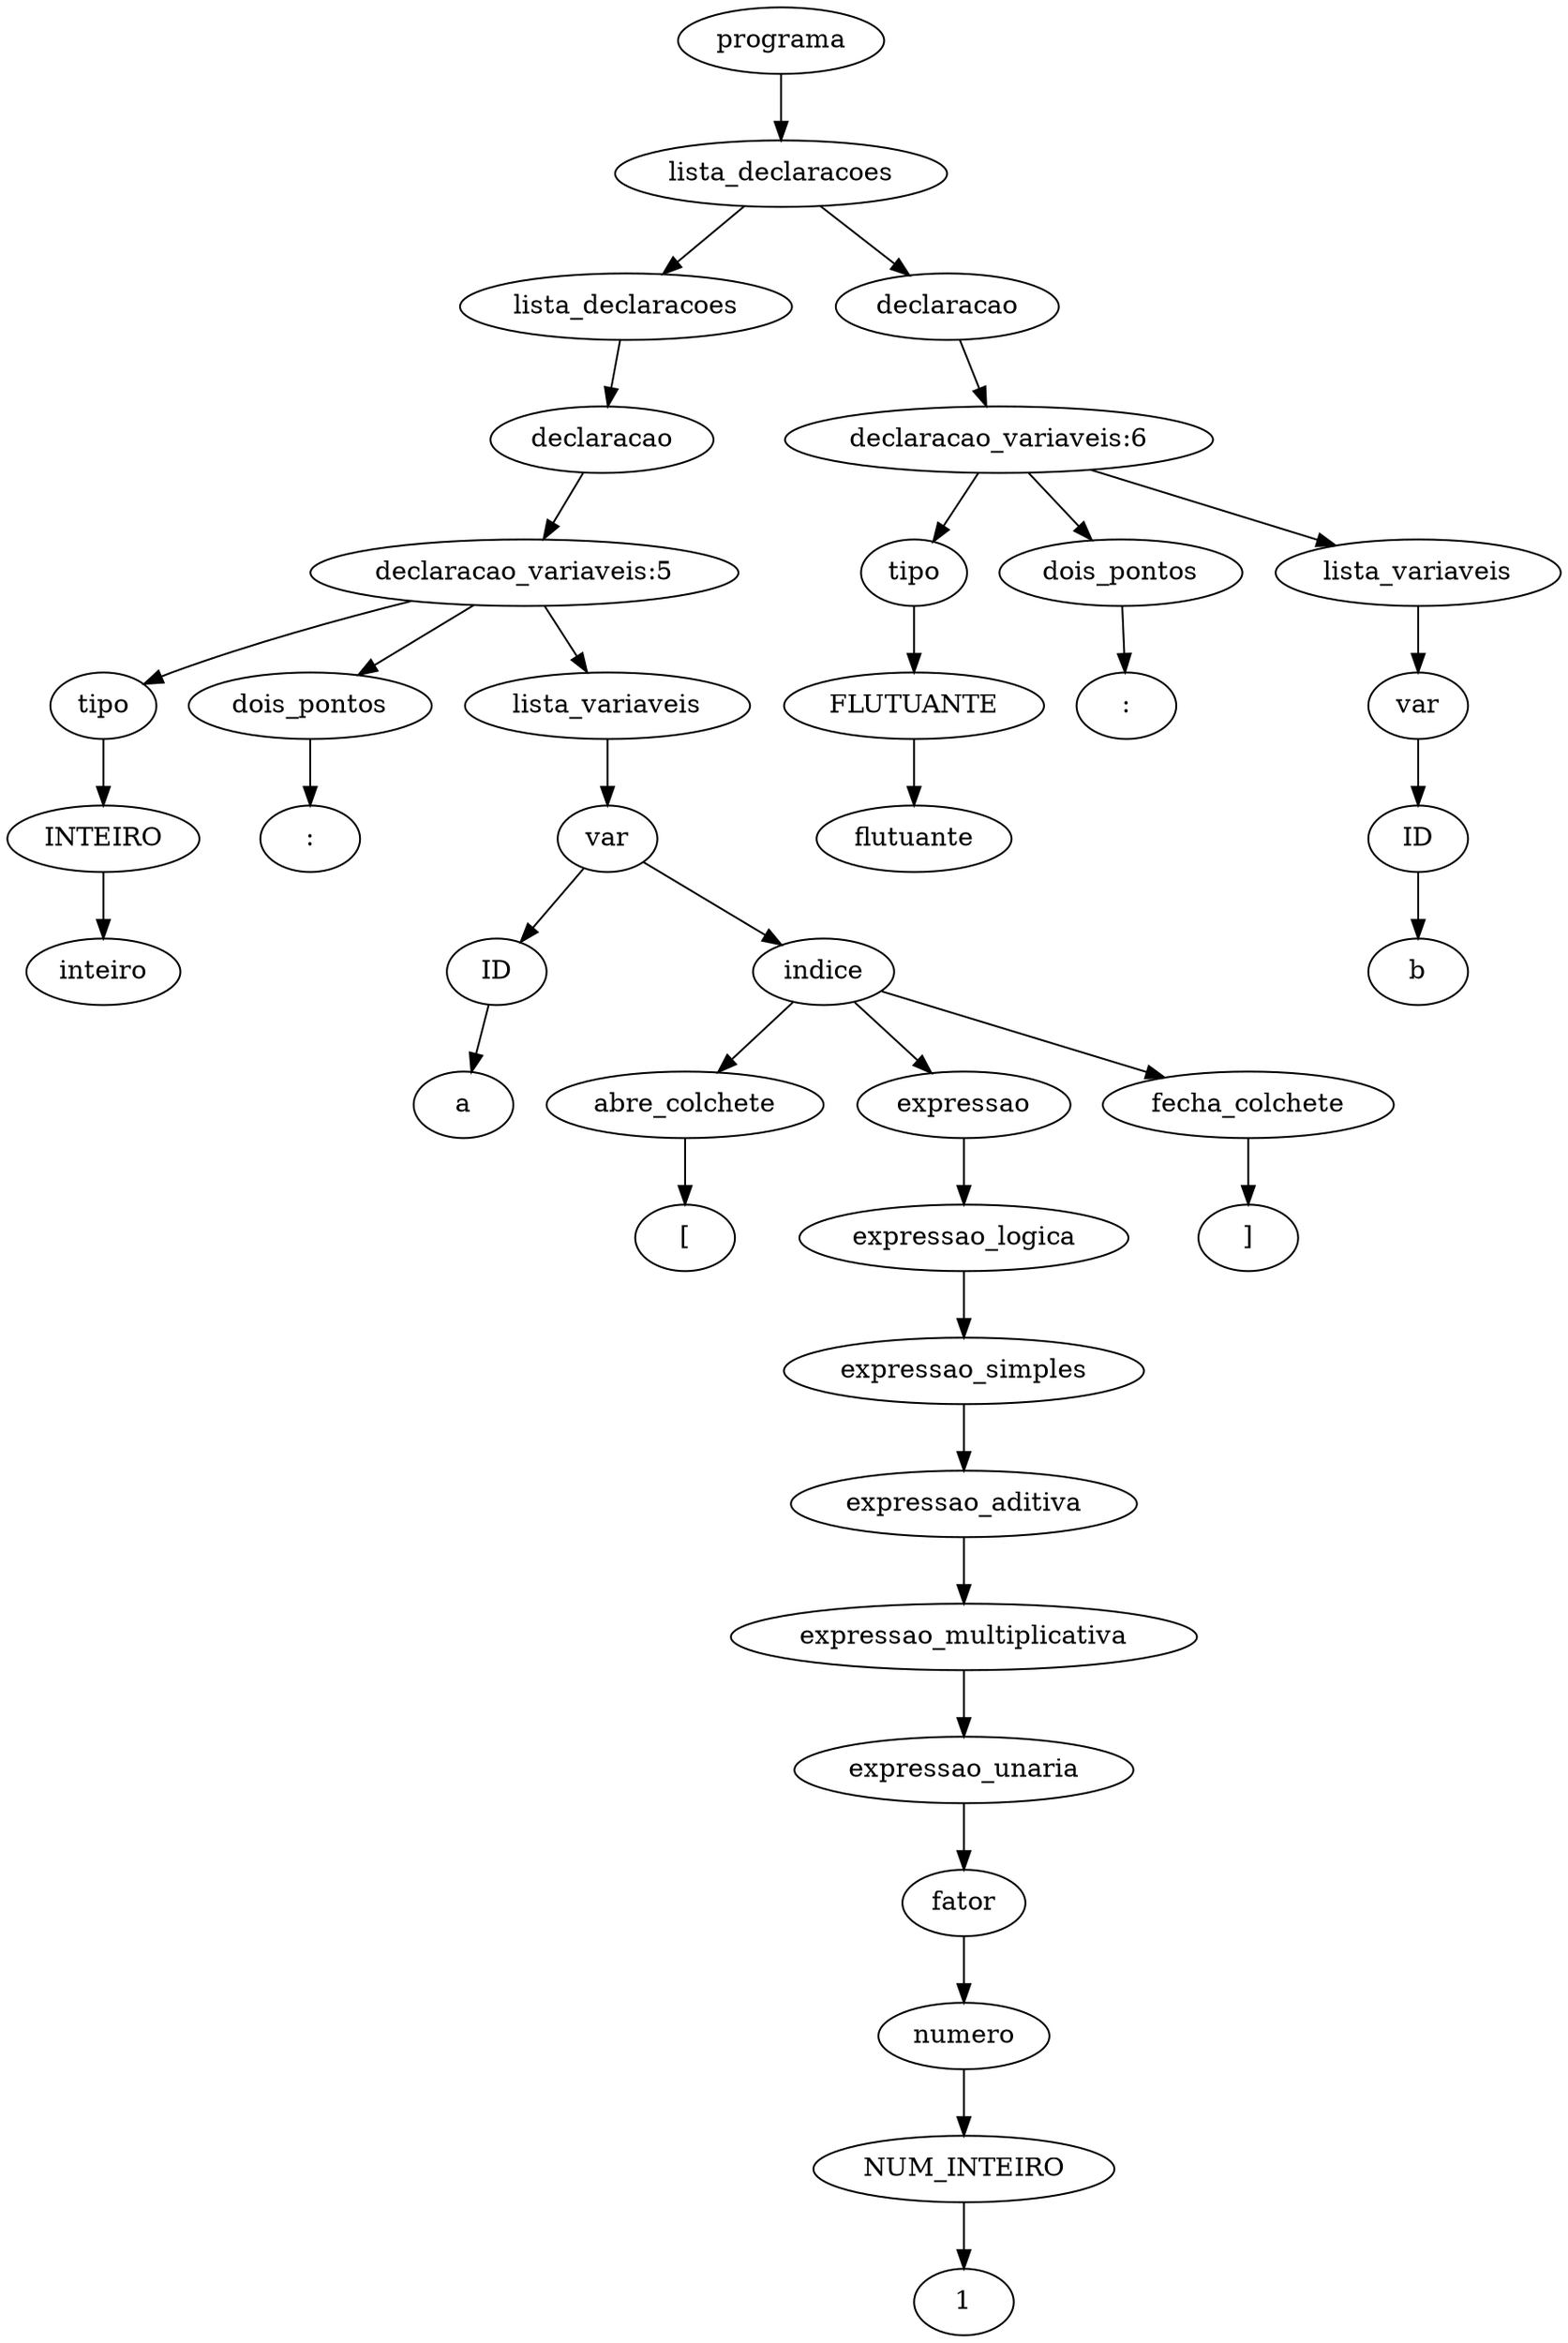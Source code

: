 digraph tree {
    "0x7f405fb07430" [label="programa"];
    "0x7f401cf89f10" [label="lista_declaracoes"];
    "0x7f401cf89a30" [label="lista_declaracoes"];
    "0x7f401dbcc7c0" [label="declaracao"];
    "0x7f401cf89a60" [label="declaracao_variaveis:5"];
    "0x7f401cf89910" [label="tipo"];
    "0x7f401cf89970" [label="INTEIRO"];
    "0x7f401cf899d0" [label="inteiro"];
    "0x7f401cf89e80" [label="dois_pontos"];
    "0x7f401cf89940" [label=":"];
    "0x7f401cf89a00" [label="lista_variaveis"];
    "0x7f401cf89a90" [label="var"];
    "0x7f401cf89ca0" [label="ID"];
    "0x7f401cf89d30" [label="a"];
    "0x7f401cf89c70" [label="indice"];
    "0x7f401cf89d00" [label="abre_colchete"];
    "0x7f401cf89df0" [label="["];
    "0x7f401cf89c40" [label="expressao"];
    "0x7f401cf89c10" [label="expressao_logica"];
    "0x7f401cf89b80" [label="expressao_simples"];
    "0x7f401cf89af0" [label="expressao_aditiva"];
    "0x7f401cf89be0" [label="expressao_multiplicativa"];
    "0x7f401cf899a0" [label="expressao_unaria"];
    "0x7f401cf89ac0" [label="fator"];
    "0x7f401cf5ff10" [label="numero"];
    "0x7f401dbc22e0" [label="NUM_INTEIRO"];
    "0x7f401cf89bb0" [label="1"];
    "0x7f401cf89e20" [label="fecha_colchete"];
    "0x7f401cf89e50" [label="]"];
    "0x7f401cf89cd0" [label="declaracao"];
    "0x7f401cf1b040" [label="declaracao_variaveis:6"];
    "0x7f401cf89b20" [label="tipo"];
    "0x7f401cf89eb0" [label="FLUTUANTE"];
    "0x7f401cf89d90" [label="flutuante"];
    "0x7f401cf1b130" [label="dois_pontos"];
    "0x7f401cf1b160" [label=":"];
    "0x7f401cf89f40" [label="lista_variaveis"];
    "0x7f401cf89dc0" [label="var"];
    "0x7f401cf89d60" [label="ID"];
    "0x7f401cf1b070" [label="b"];
    "0x7f405fb07430" -> "0x7f401cf89f10";
    "0x7f401cf89f10" -> "0x7f401cf89a30";
    "0x7f401cf89f10" -> "0x7f401cf89cd0";
    "0x7f401cf89a30" -> "0x7f401dbcc7c0";
    "0x7f401dbcc7c0" -> "0x7f401cf89a60";
    "0x7f401cf89a60" -> "0x7f401cf89910";
    "0x7f401cf89a60" -> "0x7f401cf89e80";
    "0x7f401cf89a60" -> "0x7f401cf89a00";
    "0x7f401cf89910" -> "0x7f401cf89970";
    "0x7f401cf89970" -> "0x7f401cf899d0";
    "0x7f401cf89e80" -> "0x7f401cf89940";
    "0x7f401cf89a00" -> "0x7f401cf89a90";
    "0x7f401cf89a90" -> "0x7f401cf89ca0";
    "0x7f401cf89a90" -> "0x7f401cf89c70";
    "0x7f401cf89ca0" -> "0x7f401cf89d30";
    "0x7f401cf89c70" -> "0x7f401cf89d00";
    "0x7f401cf89c70" -> "0x7f401cf89c40";
    "0x7f401cf89c70" -> "0x7f401cf89e20";
    "0x7f401cf89d00" -> "0x7f401cf89df0";
    "0x7f401cf89c40" -> "0x7f401cf89c10";
    "0x7f401cf89c10" -> "0x7f401cf89b80";
    "0x7f401cf89b80" -> "0x7f401cf89af0";
    "0x7f401cf89af0" -> "0x7f401cf89be0";
    "0x7f401cf89be0" -> "0x7f401cf899a0";
    "0x7f401cf899a0" -> "0x7f401cf89ac0";
    "0x7f401cf89ac0" -> "0x7f401cf5ff10";
    "0x7f401cf5ff10" -> "0x7f401dbc22e0";
    "0x7f401dbc22e0" -> "0x7f401cf89bb0";
    "0x7f401cf89e20" -> "0x7f401cf89e50";
    "0x7f401cf89cd0" -> "0x7f401cf1b040";
    "0x7f401cf1b040" -> "0x7f401cf89b20";
    "0x7f401cf1b040" -> "0x7f401cf1b130";
    "0x7f401cf1b040" -> "0x7f401cf89f40";
    "0x7f401cf89b20" -> "0x7f401cf89eb0";
    "0x7f401cf89eb0" -> "0x7f401cf89d90";
    "0x7f401cf1b130" -> "0x7f401cf1b160";
    "0x7f401cf89f40" -> "0x7f401cf89dc0";
    "0x7f401cf89dc0" -> "0x7f401cf89d60";
    "0x7f401cf89d60" -> "0x7f401cf1b070";
}
